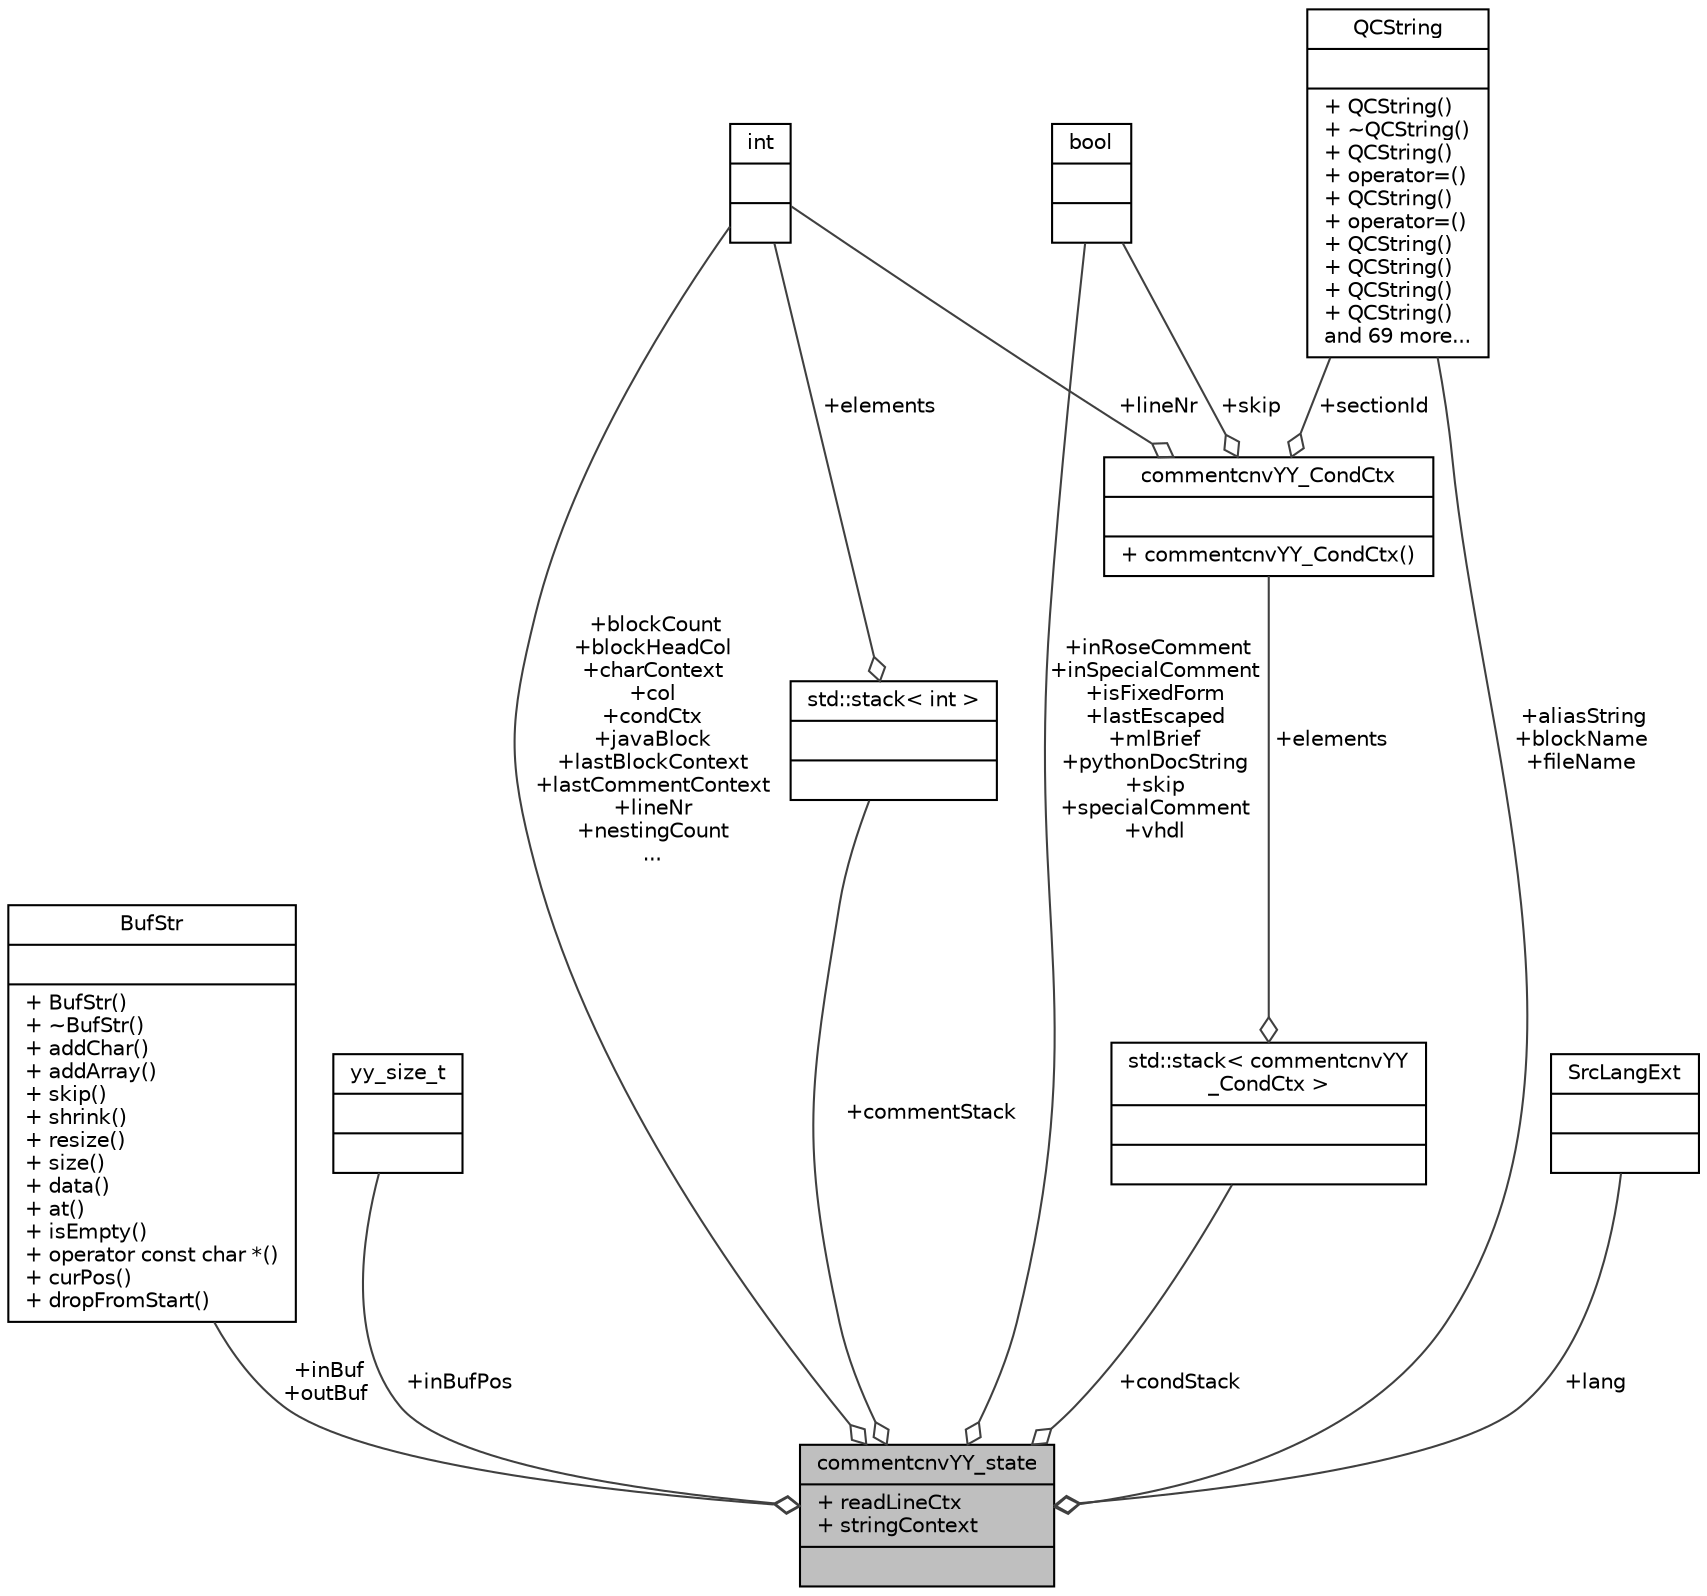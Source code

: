 digraph "commentcnvYY_state"
{
 // LATEX_PDF_SIZE
  edge [fontname="Helvetica",fontsize="10",labelfontname="Helvetica",labelfontsize="10"];
  node [fontname="Helvetica",fontsize="10",shape=record];
  Node1 [label="{commentcnvYY_state\n|+ readLineCtx\l+ stringContext\l|}",height=0.2,width=0.4,color="black", fillcolor="grey75", style="filled", fontcolor="black",tooltip=" "];
  Node2 -> Node1 [color="grey25",fontsize="10",style="solid",label=" +inBuf\n+outBuf" ,arrowhead="odiamond",fontname="Helvetica"];
  Node2 [label="{BufStr\n||+ BufStr()\l+ ~BufStr()\l+ addChar()\l+ addArray()\l+ skip()\l+ shrink()\l+ resize()\l+ size()\l+ data()\l+ at()\l+ isEmpty()\l+ operator const char *()\l+ curPos()\l+ dropFromStart()\l}",height=0.2,width=0.4,color="black", fillcolor="white", style="filled",URL="$classBufStr.html",tooltip="Buffer used to store strings."];
  Node3 -> Node1 [color="grey25",fontsize="10",style="solid",label=" +inBufPos" ,arrowhead="odiamond",fontname="Helvetica"];
  Node3 [label="{yy_size_t\n||}",height=0.2,width=0.4,color="black", fillcolor="white", style="filled",tooltip=" "];
  Node4 -> Node1 [color="grey25",fontsize="10",style="solid",label=" +blockCount\n+blockHeadCol\n+charContext\n+col\n+condCtx\n+javaBlock\n+lastBlockContext\n+lastCommentContext\n+lineNr\n+nestingCount\n..." ,arrowhead="odiamond",fontname="Helvetica"];
  Node4 [label="{int\n||}",height=0.2,width=0.4,color="black", fillcolor="white", style="filled",URL="$classint.html",tooltip=" "];
  Node5 -> Node1 [color="grey25",fontsize="10",style="solid",label=" +inRoseComment\n+inSpecialComment\n+isFixedForm\n+lastEscaped\n+mlBrief\n+pythonDocString\n+skip\n+specialComment\n+vhdl" ,arrowhead="odiamond",fontname="Helvetica"];
  Node5 [label="{bool\n||}",height=0.2,width=0.4,color="black", fillcolor="white", style="filled",tooltip=" "];
  Node6 -> Node1 [color="grey25",fontsize="10",style="solid",label=" +aliasString\n+blockName\n+fileName" ,arrowhead="odiamond",fontname="Helvetica"];
  Node6 [label="{QCString\n||+ QCString()\l+ ~QCString()\l+ QCString()\l+ operator=()\l+ QCString()\l+ operator=()\l+ QCString()\l+ QCString()\l+ QCString()\l+ QCString()\land 69 more...\l}",height=0.2,width=0.4,color="black", fillcolor="white", style="filled",URL="$classQCString.html",tooltip=" "];
  Node7 -> Node1 [color="grey25",fontsize="10",style="solid",label=" +condStack" ,arrowhead="odiamond",fontname="Helvetica"];
  Node7 [label="{std::stack\< commentcnvYY\l_CondCtx \>\n||}",height=0.2,width=0.4,color="black", fillcolor="white", style="filled",tooltip=" "];
  Node8 -> Node7 [color="grey25",fontsize="10",style="solid",label=" +elements" ,arrowhead="odiamond",fontname="Helvetica"];
  Node8 [label="{commentcnvYY_CondCtx\n||+ commentcnvYY_CondCtx()\l}",height=0.2,width=0.4,color="black", fillcolor="white", style="filled",URL="$structcommentcnvYY__CondCtx.html",tooltip=" "];
  Node4 -> Node8 [color="grey25",fontsize="10",style="solid",label=" +lineNr" ,arrowhead="odiamond",fontname="Helvetica"];
  Node6 -> Node8 [color="grey25",fontsize="10",style="solid",label=" +sectionId" ,arrowhead="odiamond",fontname="Helvetica"];
  Node5 -> Node8 [color="grey25",fontsize="10",style="solid",label=" +skip" ,arrowhead="odiamond",fontname="Helvetica"];
  Node9 -> Node1 [color="grey25",fontsize="10",style="solid",label=" +commentStack" ,arrowhead="odiamond",fontname="Helvetica"];
  Node9 [label="{std::stack\< int \>\n||}",height=0.2,width=0.4,color="black", fillcolor="white", style="filled",tooltip=" "];
  Node4 -> Node9 [color="grey25",fontsize="10",style="solid",label=" +elements" ,arrowhead="odiamond",fontname="Helvetica"];
  Node10 -> Node1 [color="grey25",fontsize="10",style="solid",label=" +lang" ,arrowhead="odiamond",fontname="Helvetica"];
  Node10 [label="{SrcLangExt\n||}",height=0.2,width=0.4,color="black", fillcolor="white", style="filled",tooltip=" "];
}
